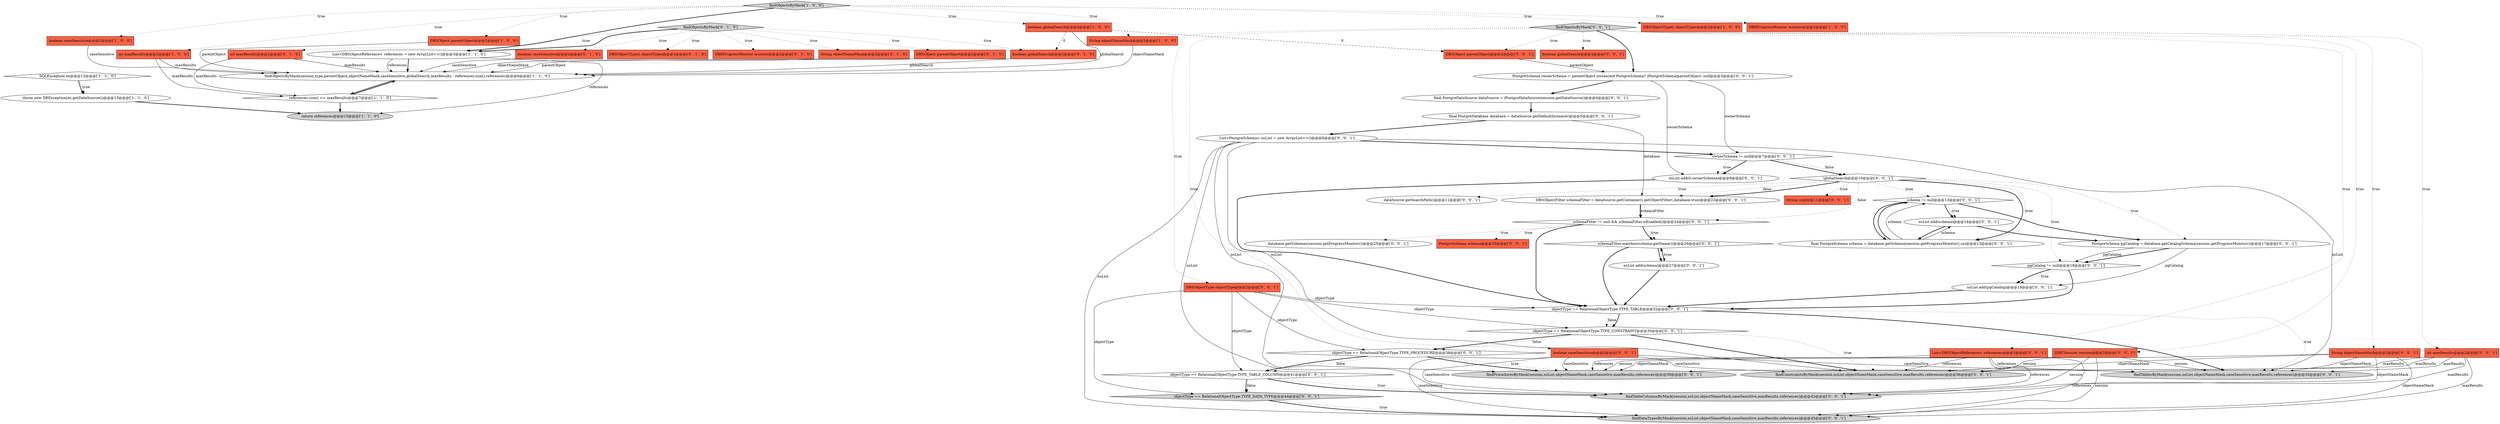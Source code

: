 digraph {
18 [style = filled, label = "DBSObject parentObject@@@2@@@['0', '1', '0']", fillcolor = tomato, shape = box image = "AAA0AAABBB2BBB"];
31 [style = filled, label = "schemaFilter.matches(schema.getName())@@@26@@@['0', '0', '1']", fillcolor = white, shape = diamond image = "AAA0AAABBB3BBB"];
36 [style = filled, label = "objectType == RelationalObjectType.TYPE_TABLE@@@32@@@['0', '0', '1']", fillcolor = white, shape = diamond image = "AAA0AAABBB3BBB"];
34 [style = filled, label = "ownerSchema != null@@@7@@@['0', '0', '1']", fillcolor = white, shape = diamond image = "AAA0AAABBB3BBB"];
48 [style = filled, label = "int maxResults@@@2@@@['0', '0', '1']", fillcolor = tomato, shape = box image = "AAA0AAABBB3BBB"];
58 [style = filled, label = "PostgreSchema ownerSchema = parentObject instanceof PostgreSchema? (PostgreSchema)parentObject: null@@@3@@@['0', '0', '1']", fillcolor = white, shape = ellipse image = "AAA0AAABBB3BBB"];
46 [style = filled, label = "final PostgreDataSource dataSource = (PostgreDataSource)session.getDataSource()@@@4@@@['0', '0', '1']", fillcolor = white, shape = ellipse image = "AAA0AAABBB3BBB"];
54 [style = filled, label = "String objectNameMask@@@2@@@['0', '0', '1']", fillcolor = tomato, shape = box image = "AAA0AAABBB3BBB"];
26 [style = filled, label = "findConstraintsByMask(session,nsList,objectNameMask,caseSensitive,maxResults,references)@@@36@@@['0', '0', '1']", fillcolor = lightgray, shape = ellipse image = "AAA0AAABBB3BBB"];
35 [style = filled, label = "nsList.add(0,ownerSchema)@@@8@@@['0', '0', '1']", fillcolor = white, shape = ellipse image = "AAA0AAABBB3BBB"];
5 [style = filled, label = "boolean caseSensitive@@@2@@@['1', '0', '0']", fillcolor = tomato, shape = box image = "AAA0AAABBB1BBB"];
61 [style = filled, label = "schemaFilter != null && schemaFilter.isEnabled()@@@24@@@['0', '0', '1']", fillcolor = white, shape = diamond image = "AAA0AAABBB3BBB"];
47 [style = filled, label = "dataSource.getSearchPath()@@@11@@@['0', '0', '1']", fillcolor = white, shape = ellipse image = "AAA0AAABBB3BBB"];
9 [style = filled, label = "DBSObject parentObject@@@2@@@['1', '0', '0']", fillcolor = tomato, shape = box image = "AAA0AAABBB1BBB"];
15 [style = filled, label = "boolean caseSensitive@@@2@@@['0', '1', '0']", fillcolor = tomato, shape = box image = "AAA0AAABBB2BBB"];
0 [style = filled, label = "List<DBSObjectReference> references = new ArrayList<>()@@@3@@@['1', '1', '0']", fillcolor = white, shape = ellipse image = "AAA0AAABBB1BBB"];
1 [style = filled, label = "findObjectsByMask(session,type,parentObject,objectNameMask,caseSensitive,globalSearch,maxResults - references.size(),references)@@@6@@@['1', '1', '0']", fillcolor = white, shape = ellipse image = "AAA0AAABBB1BBB"];
12 [style = filled, label = "boolean globalSearch@@@2@@@['1', '0', '0']", fillcolor = tomato, shape = box image = "AAA1AAABBB1BBB"];
6 [style = filled, label = "findObjectsByMask['1', '0', '0']", fillcolor = lightgray, shape = diamond image = "AAA0AAABBB1BBB"];
42 [style = filled, label = "findTableColumnsByMask(session,nsList,objectNameMask,caseSensitive,maxResults,references)@@@42@@@['0', '0', '1']", fillcolor = lightgray, shape = ellipse image = "AAA0AAABBB3BBB"];
11 [style = filled, label = "String objectNameMask@@@2@@@['1', '0', '0']", fillcolor = tomato, shape = box image = "AAA0AAABBB1BBB"];
7 [style = filled, label = "int maxResults@@@2@@@['1', '0', '0']", fillcolor = tomato, shape = box image = "AAA0AAABBB1BBB"];
24 [style = filled, label = "DBSObjectFilter schemaFilter = dataSource.getContainer().getObjectFilter(,database,true)@@@23@@@['0', '0', '1']", fillcolor = white, shape = ellipse image = "AAA0AAABBB3BBB"];
45 [style = filled, label = "nsList.add(pgCatalog)@@@19@@@['0', '0', '1']", fillcolor = white, shape = ellipse image = "AAA0AAABBB3BBB"];
55 [style = filled, label = "pgCatalog != null@@@18@@@['0', '0', '1']", fillcolor = white, shape = diamond image = "AAA0AAABBB3BBB"];
33 [style = filled, label = "objectType == RelationalObjectType.TYPE_DATA_TYPE@@@44@@@['0', '0', '1']", fillcolor = lightgray, shape = diamond image = "AAA0AAABBB3BBB"];
43 [style = filled, label = "nsList.add(schema)@@@14@@@['0', '0', '1']", fillcolor = white, shape = ellipse image = "AAA0AAABBB3BBB"];
13 [style = filled, label = "return references@@@15@@@['1', '1', '0']", fillcolor = lightgray, shape = ellipse image = "AAA0AAABBB1BBB"];
23 [style = filled, label = "findTablesByMask(session,nsList,objectNameMask,caseSensitive,maxResults,references)@@@33@@@['0', '0', '1']", fillcolor = lightgray, shape = ellipse image = "AAA0AAABBB3BBB"];
44 [style = filled, label = "findDataTypesByMask(session,nsList,objectNameMask,caseSensitive,maxResults,references)@@@45@@@['0', '0', '1']", fillcolor = lightgray, shape = ellipse image = "AAA0AAABBB3BBB"];
19 [style = filled, label = "DBSObjectType(( objectTypes@@@2@@@['0', '1', '0']", fillcolor = tomato, shape = box image = "AAA0AAABBB2BBB"];
56 [style = filled, label = "DBSObject parentObject@@@2@@@['0', '0', '1']", fillcolor = tomato, shape = box image = "AAA0AAABBB3BBB"];
16 [style = filled, label = "findObjectsByMask['0', '1', '0']", fillcolor = lightgray, shape = diamond image = "AAA0AAABBB2BBB"];
60 [style = filled, label = "database.getSchemas(session.getProgressMonitor())@@@25@@@['0', '0', '1']", fillcolor = white, shape = ellipse image = "AAA0AAABBB3BBB"];
10 [style = filled, label = "DBSObjectType(( objectTypes@@@2@@@['1', '0', '0']", fillcolor = tomato, shape = box image = "AAA0AAABBB1BBB"];
3 [style = filled, label = "throw new DBException(ex,getDataSource())@@@13@@@['1', '1', '0']", fillcolor = white, shape = ellipse image = "AAA0AAABBB1BBB"];
49 [style = filled, label = "final PostgreDatabase database = dataSource.getDefaultInstance()@@@5@@@['0', '0', '1']", fillcolor = white, shape = ellipse image = "AAA0AAABBB3BBB"];
4 [style = filled, label = "DBRProgressMonitor monitor@@@2@@@['1', '0', '0']", fillcolor = tomato, shape = box image = "AAA0AAABBB1BBB"];
22 [style = filled, label = "List<PostgreSchema> nsList = new ArrayList<>()@@@6@@@['0', '0', '1']", fillcolor = white, shape = ellipse image = "AAA0AAABBB3BBB"];
28 [style = filled, label = "nsList.add(schema)@@@27@@@['0', '0', '1']", fillcolor = white, shape = ellipse image = "AAA0AAABBB3BBB"];
41 [style = filled, label = "objectType == RelationalObjectType.TYPE_TABLE_COLUMN@@@41@@@['0', '0', '1']", fillcolor = white, shape = diamond image = "AAA0AAABBB3BBB"];
50 [style = filled, label = "DBSObjectType objectType@@@2@@@['0', '0', '1']", fillcolor = tomato, shape = box image = "AAA0AAABBB3BBB"];
29 [style = filled, label = "boolean caseSensitive@@@2@@@['0', '0', '1']", fillcolor = tomato, shape = box image = "AAA0AAABBB3BBB"];
59 [style = filled, label = "String sn@@@11@@@['0', '0', '1']", fillcolor = tomato, shape = box image = "AAA0AAABBB3BBB"];
14 [style = filled, label = "int maxResults@@@2@@@['0', '1', '0']", fillcolor = tomato, shape = box image = "AAA0AAABBB2BBB"];
8 [style = filled, label = "SQLException ex@@@12@@@['1', '1', '0']", fillcolor = white, shape = diamond image = "AAA0AAABBB1BBB"];
30 [style = filled, label = "schema != null@@@13@@@['0', '0', '1']", fillcolor = white, shape = diamond image = "AAA0AAABBB3BBB"];
17 [style = filled, label = "DBRProgressMonitor monitor@@@2@@@['0', '1', '0']", fillcolor = tomato, shape = box image = "AAA0AAABBB2BBB"];
39 [style = filled, label = "objectType == RelationalObjectType.TYPE_CONSTRAINT@@@35@@@['0', '0', '1']", fillcolor = white, shape = diamond image = "AAA0AAABBB3BBB"];
32 [style = filled, label = "!globalSearch@@@10@@@['0', '0', '1']", fillcolor = white, shape = diamond image = "AAA0AAABBB3BBB"];
38 [style = filled, label = "JDBCSession session@@@2@@@['0', '0', '1']", fillcolor = tomato, shape = box image = "AAA0AAABBB3BBB"];
52 [style = filled, label = "findProceduresByMask(session,nsList,objectNameMask,caseSensitive,maxResults,references)@@@39@@@['0', '0', '1']", fillcolor = lightgray, shape = ellipse image = "AAA0AAABBB3BBB"];
53 [style = filled, label = "boolean globalSearch@@@2@@@['0', '0', '1']", fillcolor = tomato, shape = box image = "AAA0AAABBB3BBB"];
20 [style = filled, label = "String objectNameMask@@@2@@@['0', '1', '0']", fillcolor = tomato, shape = box image = "AAA0AAABBB2BBB"];
37 [style = filled, label = "findObjectsByMask['0', '0', '1']", fillcolor = lightgray, shape = diamond image = "AAA0AAABBB3BBB"];
51 [style = filled, label = "List<DBSObjectReference> references@@@2@@@['0', '0', '1']", fillcolor = tomato, shape = box image = "AAA0AAABBB3BBB"];
25 [style = filled, label = "PostgreSchema schema@@@25@@@['0', '0', '1']", fillcolor = tomato, shape = box image = "AAA0AAABBB3BBB"];
27 [style = filled, label = "final PostgreSchema schema = database.getSchema(session.getProgressMonitor(),sn)@@@12@@@['0', '0', '1']", fillcolor = white, shape = ellipse image = "AAA0AAABBB3BBB"];
2 [style = filled, label = "references.size() >= maxResults@@@7@@@['1', '1', '0']", fillcolor = white, shape = diamond image = "AAA0AAABBB1BBB"];
57 [style = filled, label = "objectType == RelationalObjectType.TYPE_PROCEDURE@@@38@@@['0', '0', '1']", fillcolor = white, shape = diamond image = "AAA0AAABBB3BBB"];
40 [style = filled, label = "PostgreSchema pgCatalog = database.getCatalogSchema(session.getProgressMonitor())@@@17@@@['0', '0', '1']", fillcolor = white, shape = ellipse image = "AAA0AAABBB3BBB"];
21 [style = filled, label = "boolean globalSearch@@@2@@@['0', '1', '0']", fillcolor = tomato, shape = box image = "AAA1AAABBB2BBB"];
50->36 [style = solid, label="objectType"];
16->0 [style = bold, label=""];
51->23 [style = solid, label="references"];
55->36 [style = bold, label=""];
51->42 [style = solid, label="references"];
49->24 [style = solid, label="database"];
57->52 [style = dotted, label="true"];
40->55 [style = bold, label=""];
16->17 [style = dotted, label="true"];
21->1 [style = solid, label="globalSearch"];
32->55 [style = dotted, label="true"];
57->41 [style = dotted, label="false"];
16->20 [style = dotted, label="true"];
12->1 [style = solid, label="globalSearch"];
48->52 [style = solid, label="maxResults"];
57->41 [style = bold, label=""];
12->21 [style = dashed, label="0"];
49->22 [style = bold, label=""];
55->45 [style = dotted, label="true"];
54->23 [style = solid, label="objectNameMask"];
43->40 [style = bold, label=""];
39->57 [style = bold, label=""];
37->38 [style = dotted, label="true"];
38->42 [style = solid, label="session"];
51->26 [style = solid, label="references"];
37->50 [style = dotted, label="true"];
31->28 [style = dotted, label="true"];
0->13 [style = solid, label="references"];
32->30 [style = dotted, label="true"];
30->40 [style = bold, label=""];
34->32 [style = bold, label=""];
22->26 [style = solid, label="nsList"];
30->43 [style = dotted, label="true"];
29->52 [style = solid, label="caseSensitive"];
6->11 [style = dotted, label="true"];
41->42 [style = dotted, label="true"];
33->44 [style = bold, label=""];
18->1 [style = solid, label="parentObject"];
29->23 [style = solid, label="caseSensitive"];
37->54 [style = dotted, label="true"];
50->41 [style = solid, label="objectType"];
32->24 [style = dotted, label="false"];
37->48 [style = dotted, label="true"];
28->36 [style = bold, label=""];
11->1 [style = solid, label="objectNameMask"];
37->58 [style = bold, label=""];
20->1 [style = solid, label="objectNameMask"];
27->30 [style = bold, label=""];
33->44 [style = dotted, label="true"];
7->1 [style = solid, label="maxResults"];
30->27 [style = bold, label=""];
39->26 [style = dotted, label="true"];
61->60 [style = dotted, label="true"];
14->2 [style = solid, label="maxResults"];
61->31 [style = dotted, label="true"];
54->26 [style = solid, label="objectNameMask"];
39->26 [style = bold, label=""];
54->44 [style = solid, label="objectNameMask"];
61->25 [style = dotted, label="true"];
51->52 [style = solid, label="references"];
6->5 [style = dotted, label="true"];
14->1 [style = solid, label="maxResults"];
32->47 [style = dotted, label="true"];
40->45 [style = solid, label="pgCatalog"];
43->27 [style = bold, label=""];
38->26 [style = solid, label="session"];
16->14 [style = dotted, label="true"];
36->39 [style = dotted, label="false"];
58->46 [style = bold, label=""];
6->7 [style = dotted, label="true"];
16->21 [style = dotted, label="true"];
27->43 [style = solid, label="schema"];
6->12 [style = dotted, label="true"];
56->58 [style = solid, label="parentObject"];
34->35 [style = bold, label=""];
31->28 [style = bold, label=""];
58->34 [style = solid, label="ownerSchema"];
32->61 [style = dotted, label="false"];
50->57 [style = solid, label="objectType"];
16->18 [style = dotted, label="true"];
29->42 [style = solid, label="caseSensitive"];
24->61 [style = bold, label=""];
29->44 [style = solid, label="caseSensitive"];
7->2 [style = solid, label="maxResults"];
29->26 [style = solid, label="caseSensitive"];
30->43 [style = bold, label=""];
2->1 [style = bold, label=""];
28->31 [style = bold, label=""];
37->56 [style = dotted, label="true"];
8->3 [style = bold, label=""];
45->36 [style = bold, label=""];
31->36 [style = bold, label=""];
32->27 [style = bold, label=""];
37->51 [style = dotted, label="true"];
48->23 [style = solid, label="maxResults"];
38->44 [style = solid, label="session"];
54->52 [style = solid, label="objectNameMask"];
36->39 [style = bold, label=""];
8->3 [style = dotted, label="true"];
61->36 [style = bold, label=""];
51->44 [style = solid, label="references"];
6->10 [style = dotted, label="true"];
5->1 [style = solid, label="caseSensitive"];
38->23 [style = solid, label="session"];
6->9 [style = dotted, label="true"];
34->35 [style = dotted, label="true"];
22->52 [style = solid, label="nsList"];
0->1 [style = bold, label=""];
41->33 [style = dotted, label="false"];
48->44 [style = solid, label="maxResults"];
22->44 [style = solid, label="nsList"];
1->2 [style = bold, label=""];
41->33 [style = bold, label=""];
36->23 [style = dotted, label="true"];
50->39 [style = solid, label="objectType"];
16->15 [style = dotted, label="true"];
16->19 [style = dotted, label="true"];
39->57 [style = dotted, label="false"];
37->53 [style = dotted, label="true"];
38->52 [style = solid, label="session"];
40->55 [style = solid, label="pgCatalog"];
61->31 [style = bold, label=""];
46->49 [style = bold, label=""];
34->32 [style = dotted, label="false"];
6->0 [style = bold, label=""];
37->29 [style = dotted, label="true"];
32->40 [style = dotted, label="true"];
22->23 [style = solid, label="nsList"];
24->61 [style = solid, label="schemaFilter"];
27->30 [style = solid, label="schema"];
2->13 [style = bold, label=""];
57->52 [style = bold, label=""];
58->35 [style = solid, label="ownerSchema"];
32->27 [style = dotted, label="true"];
48->26 [style = solid, label="maxResults"];
36->23 [style = bold, label=""];
6->4 [style = dotted, label="true"];
54->42 [style = solid, label="objectNameMask"];
50->33 [style = solid, label="objectType"];
22->34 [style = bold, label=""];
3->13 [style = bold, label=""];
22->42 [style = solid, label="nsList"];
48->42 [style = solid, label="maxResults"];
12->56 [style = dashed, label="0"];
32->59 [style = dotted, label="true"];
35->36 [style = bold, label=""];
9->1 [style = solid, label="parentObject"];
32->24 [style = bold, label=""];
55->45 [style = bold, label=""];
0->1 [style = solid, label="references"];
15->1 [style = solid, label="caseSensitive"];
41->42 [style = bold, label=""];
}
